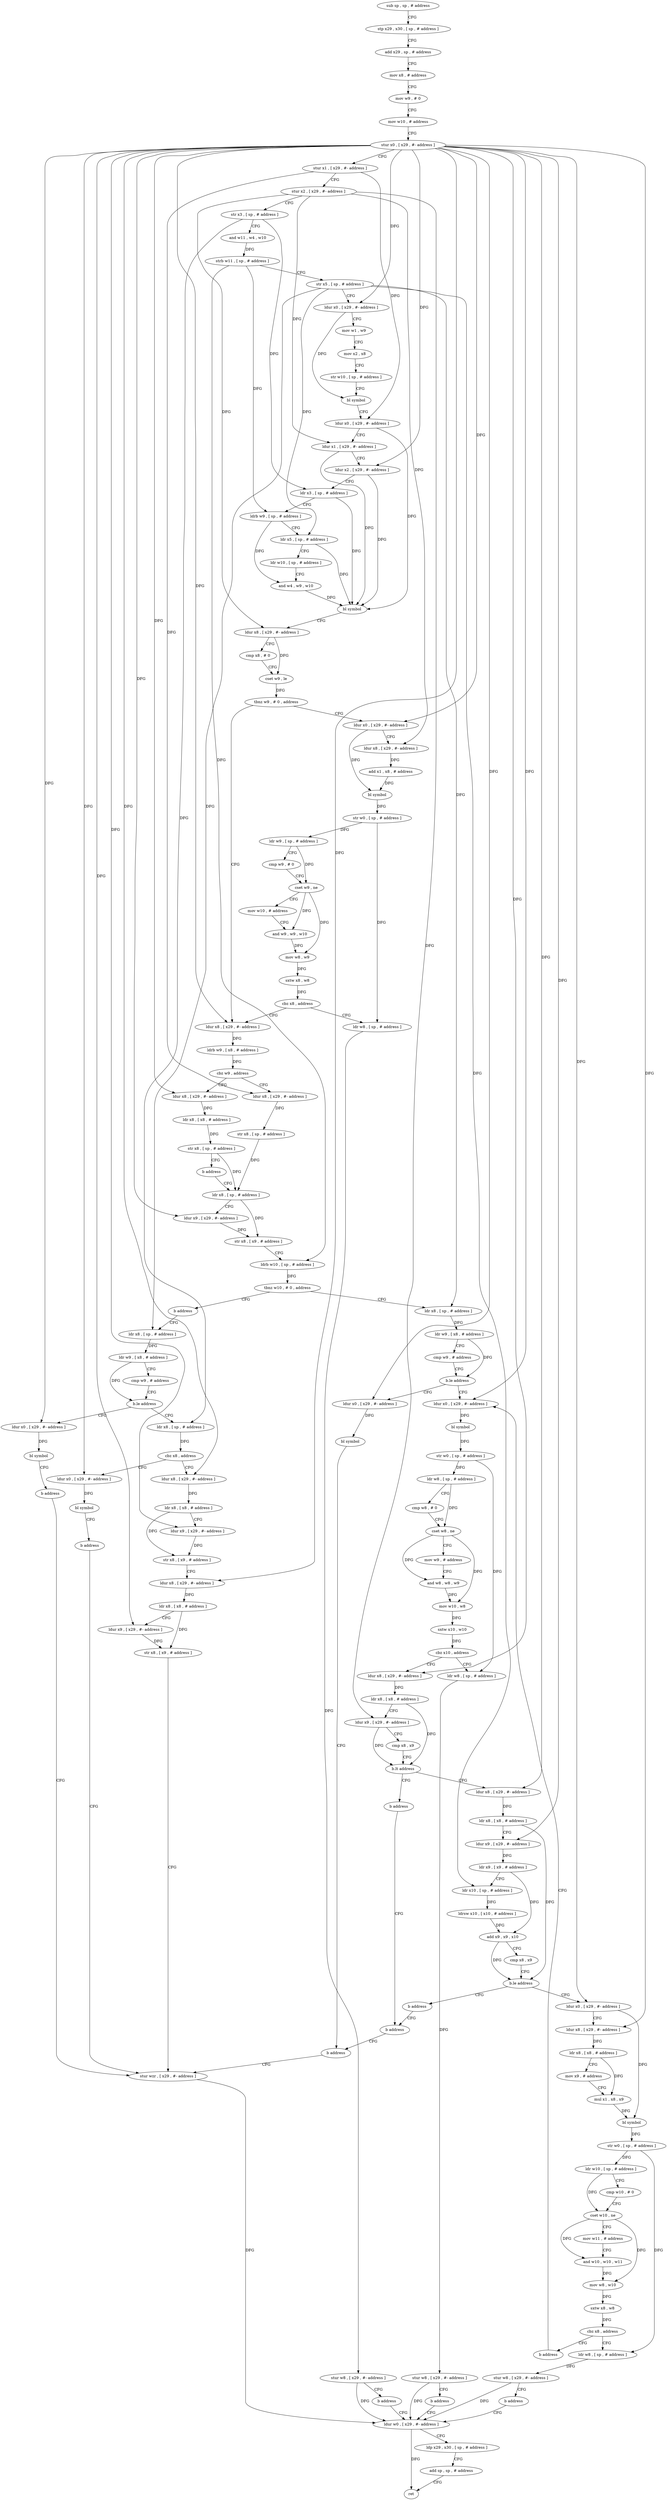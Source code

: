 digraph "func" {
"4237480" [label = "sub sp , sp , # address" ]
"4237484" [label = "stp x29 , x30 , [ sp , # address ]" ]
"4237488" [label = "add x29 , sp , # address" ]
"4237492" [label = "mov x8 , # address" ]
"4237496" [label = "mov w9 , # 0" ]
"4237500" [label = "mov w10 , # address" ]
"4237504" [label = "stur x0 , [ x29 , #- address ]" ]
"4237508" [label = "stur x1 , [ x29 , #- address ]" ]
"4237512" [label = "stur x2 , [ x29 , #- address ]" ]
"4237516" [label = "str x3 , [ sp , # address ]" ]
"4237520" [label = "and w11 , w4 , w10" ]
"4237524" [label = "strb w11 , [ sp , # address ]" ]
"4237528" [label = "str x5 , [ sp , # address ]" ]
"4237532" [label = "ldur x0 , [ x29 , #- address ]" ]
"4237536" [label = "mov w1 , w9" ]
"4237540" [label = "mov x2 , x8" ]
"4237544" [label = "str w10 , [ sp , # address ]" ]
"4237548" [label = "bl symbol" ]
"4237552" [label = "ldur x0 , [ x29 , #- address ]" ]
"4237556" [label = "ldur x1 , [ x29 , #- address ]" ]
"4237560" [label = "ldur x2 , [ x29 , #- address ]" ]
"4237564" [label = "ldr x3 , [ sp , # address ]" ]
"4237568" [label = "ldrb w9 , [ sp , # address ]" ]
"4237572" [label = "ldr x5 , [ sp , # address ]" ]
"4237576" [label = "ldr w10 , [ sp , # address ]" ]
"4237580" [label = "and w4 , w9 , w10" ]
"4237584" [label = "bl symbol" ]
"4237588" [label = "ldur x8 , [ x29 , #- address ]" ]
"4237592" [label = "cmp x8 , # 0" ]
"4237596" [label = "cset w9 , le" ]
"4237600" [label = "tbnz w9 , # 0 , address" ]
"4237668" [label = "ldur x8 , [ x29 , #- address ]" ]
"4237604" [label = "ldur x0 , [ x29 , #- address ]" ]
"4237672" [label = "ldrb w9 , [ x8 , # address ]" ]
"4237676" [label = "cbz w9 , address" ]
"4237696" [label = "ldur x8 , [ x29 , #- address ]" ]
"4237680" [label = "ldur x8 , [ x29 , #- address ]" ]
"4237608" [label = "ldur x8 , [ x29 , #- address ]" ]
"4237612" [label = "add x1 , x8 , # address" ]
"4237616" [label = "bl symbol" ]
"4237620" [label = "str w0 , [ sp , # address ]" ]
"4237624" [label = "ldr w9 , [ sp , # address ]" ]
"4237628" [label = "cmp w9 , # 0" ]
"4237632" [label = "cset w9 , ne" ]
"4237636" [label = "mov w10 , # address" ]
"4237640" [label = "and w9 , w9 , w10" ]
"4237644" [label = "mov w8 , w9" ]
"4237648" [label = "sxtw x8 , w8" ]
"4237652" [label = "cbz x8 , address" ]
"4237656" [label = "ldr w8 , [ sp , # address ]" ]
"4237700" [label = "str x8 , [ sp , # address ]" ]
"4237704" [label = "ldr x8 , [ sp , # address ]" ]
"4237684" [label = "ldr x8 , [ x8 , # address ]" ]
"4237688" [label = "str x8 , [ sp , # address ]" ]
"4237692" [label = "b address" ]
"4237660" [label = "stur w8 , [ x29 , #- address ]" ]
"4237664" [label = "b address" ]
"4238040" [label = "ldur w0 , [ x29 , #- address ]" ]
"4237728" [label = "ldr x8 , [ sp , # address ]" ]
"4237732" [label = "ldr w9 , [ x8 , # address ]" ]
"4237736" [label = "cmp w9 , # address" ]
"4237740" [label = "b.le address" ]
"4237944" [label = "ldur x0 , [ x29 , #- address ]" ]
"4237744" [label = "ldur x0 , [ x29 , #- address ]" ]
"4237724" [label = "b address" ]
"4237956" [label = "ldr x8 , [ sp , # address ]" ]
"4237708" [label = "ldur x9 , [ x29 , #- address ]" ]
"4237712" [label = "str x8 , [ x9 , # address ]" ]
"4237716" [label = "ldrb w10 , [ sp , # address ]" ]
"4237720" [label = "tbnz w10 , # 0 , address" ]
"4238044" [label = "ldp x29 , x30 , [ sp , # address ]" ]
"4238048" [label = "add sp , sp , # address" ]
"4238052" [label = "ret" ]
"4237948" [label = "bl symbol" ]
"4237952" [label = "b address" ]
"4237748" [label = "bl symbol" ]
"4237752" [label = "str w0 , [ sp , # address ]" ]
"4237756" [label = "ldr w8 , [ sp , # address ]" ]
"4237760" [label = "cmp w8 , # 0" ]
"4237764" [label = "cset w8 , ne" ]
"4237768" [label = "mov w9 , # address" ]
"4237772" [label = "and w8 , w8 , w9" ]
"4237776" [label = "mov w10 , w8" ]
"4237780" [label = "sxtw x10 , w10" ]
"4237784" [label = "cbz x10 , address" ]
"4237800" [label = "ldur x8 , [ x29 , #- address ]" ]
"4237788" [label = "ldr w8 , [ sp , # address ]" ]
"4237960" [label = "ldr w9 , [ x8 , # address ]" ]
"4237964" [label = "cmp w9 , # address" ]
"4237968" [label = "b.le address" ]
"4237984" [label = "ldr x8 , [ sp , # address ]" ]
"4237972" [label = "ldur x0 , [ x29 , #- address ]" ]
"4238036" [label = "stur wzr , [ x29 , #- address ]" ]
"4237804" [label = "ldr x8 , [ x8 , # address ]" ]
"4237808" [label = "ldur x9 , [ x29 , #- address ]" ]
"4237812" [label = "cmp x8 , x9" ]
"4237816" [label = "b.lt address" ]
"4237824" [label = "ldur x8 , [ x29 , #- address ]" ]
"4237820" [label = "b address" ]
"4237792" [label = "stur w8 , [ x29 , #- address ]" ]
"4237796" [label = "b address" ]
"4237988" [label = "cbz x8 , address" ]
"4238004" [label = "ldur x8 , [ x29 , #- address ]" ]
"4237992" [label = "ldur x0 , [ x29 , #- address ]" ]
"4237976" [label = "bl symbol" ]
"4237980" [label = "b address" ]
"4237828" [label = "ldr x8 , [ x8 , # address ]" ]
"4237832" [label = "ldur x9 , [ x29 , #- address ]" ]
"4237836" [label = "ldr x9 , [ x9 , # address ]" ]
"4237840" [label = "ldr x10 , [ sp , # address ]" ]
"4237844" [label = "ldrsw x10 , [ x10 , # address ]" ]
"4237848" [label = "add x9 , x9 , x10" ]
"4237852" [label = "cmp x8 , x9" ]
"4237856" [label = "b.le address" ]
"4237864" [label = "ldur x0 , [ x29 , #- address ]" ]
"4237860" [label = "b address" ]
"4237940" [label = "b address" ]
"4238008" [label = "ldr x8 , [ x8 , # address ]" ]
"4238012" [label = "ldur x9 , [ x29 , #- address ]" ]
"4238016" [label = "str x8 , [ x9 , # address ]" ]
"4238020" [label = "ldur x8 , [ x29 , #- address ]" ]
"4238024" [label = "ldr x8 , [ x8 , # address ]" ]
"4238028" [label = "ldur x9 , [ x29 , #- address ]" ]
"4238032" [label = "str x8 , [ x9 , # address ]" ]
"4237996" [label = "bl symbol" ]
"4238000" [label = "b address" ]
"4237868" [label = "ldur x8 , [ x29 , #- address ]" ]
"4237872" [label = "ldr x8 , [ x8 , # address ]" ]
"4237876" [label = "mov x9 , # address" ]
"4237880" [label = "mul x1 , x8 , x9" ]
"4237884" [label = "bl symbol" ]
"4237888" [label = "str w0 , [ sp , # address ]" ]
"4237892" [label = "ldr w10 , [ sp , # address ]" ]
"4237896" [label = "cmp w10 , # 0" ]
"4237900" [label = "cset w10 , ne" ]
"4237904" [label = "mov w11 , # address" ]
"4237908" [label = "and w10 , w10 , w11" ]
"4237912" [label = "mov w8 , w10" ]
"4237916" [label = "sxtw x8 , w8" ]
"4237920" [label = "cbz x8 , address" ]
"4237936" [label = "b address" ]
"4237924" [label = "ldr w8 , [ sp , # address ]" ]
"4237928" [label = "stur w8 , [ x29 , #- address ]" ]
"4237932" [label = "b address" ]
"4237480" -> "4237484" [ label = "CFG" ]
"4237484" -> "4237488" [ label = "CFG" ]
"4237488" -> "4237492" [ label = "CFG" ]
"4237492" -> "4237496" [ label = "CFG" ]
"4237496" -> "4237500" [ label = "CFG" ]
"4237500" -> "4237504" [ label = "CFG" ]
"4237504" -> "4237508" [ label = "CFG" ]
"4237504" -> "4237532" [ label = "DFG" ]
"4237504" -> "4237560" [ label = "DFG" ]
"4237504" -> "4237668" [ label = "DFG" ]
"4237504" -> "4237604" [ label = "DFG" ]
"4237504" -> "4237680" [ label = "DFG" ]
"4237504" -> "4237708" [ label = "DFG" ]
"4237504" -> "4237944" [ label = "DFG" ]
"4237504" -> "4237744" [ label = "DFG" ]
"4237504" -> "4237972" [ label = "DFG" ]
"4237504" -> "4238004" [ label = "DFG" ]
"4237504" -> "4238012" [ label = "DFG" ]
"4237504" -> "4238020" [ label = "DFG" ]
"4237504" -> "4238028" [ label = "DFG" ]
"4237504" -> "4237992" [ label = "DFG" ]
"4237504" -> "4237800" [ label = "DFG" ]
"4237504" -> "4237824" [ label = "DFG" ]
"4237504" -> "4237832" [ label = "DFG" ]
"4237504" -> "4237864" [ label = "DFG" ]
"4237504" -> "4237868" [ label = "DFG" ]
"4237508" -> "4237512" [ label = "CFG" ]
"4237508" -> "4237552" [ label = "DFG" ]
"4237508" -> "4237696" [ label = "DFG" ]
"4237512" -> "4237516" [ label = "CFG" ]
"4237512" -> "4237556" [ label = "DFG" ]
"4237512" -> "4237588" [ label = "DFG" ]
"4237512" -> "4237608" [ label = "DFG" ]
"4237512" -> "4237808" [ label = "DFG" ]
"4237516" -> "4237520" [ label = "CFG" ]
"4237516" -> "4237564" [ label = "DFG" ]
"4237516" -> "4237984" [ label = "DFG" ]
"4237520" -> "4237524" [ label = "DFG" ]
"4237524" -> "4237528" [ label = "CFG" ]
"4237524" -> "4237568" [ label = "DFG" ]
"4237524" -> "4237716" [ label = "DFG" ]
"4237528" -> "4237532" [ label = "CFG" ]
"4237528" -> "4237572" [ label = "DFG" ]
"4237528" -> "4237728" [ label = "DFG" ]
"4237528" -> "4237956" [ label = "DFG" ]
"4237528" -> "4237840" [ label = "DFG" ]
"4237532" -> "4237536" [ label = "CFG" ]
"4237532" -> "4237548" [ label = "DFG" ]
"4237536" -> "4237540" [ label = "CFG" ]
"4237540" -> "4237544" [ label = "CFG" ]
"4237544" -> "4237548" [ label = "CFG" ]
"4237548" -> "4237552" [ label = "CFG" ]
"4237552" -> "4237556" [ label = "CFG" ]
"4237552" -> "4237584" [ label = "DFG" ]
"4237556" -> "4237560" [ label = "CFG" ]
"4237556" -> "4237584" [ label = "DFG" ]
"4237560" -> "4237564" [ label = "CFG" ]
"4237560" -> "4237584" [ label = "DFG" ]
"4237564" -> "4237568" [ label = "CFG" ]
"4237564" -> "4237584" [ label = "DFG" ]
"4237568" -> "4237572" [ label = "CFG" ]
"4237568" -> "4237580" [ label = "DFG" ]
"4237572" -> "4237576" [ label = "CFG" ]
"4237572" -> "4237584" [ label = "DFG" ]
"4237576" -> "4237580" [ label = "CFG" ]
"4237580" -> "4237584" [ label = "DFG" ]
"4237584" -> "4237588" [ label = "CFG" ]
"4237588" -> "4237592" [ label = "CFG" ]
"4237588" -> "4237596" [ label = "DFG" ]
"4237592" -> "4237596" [ label = "CFG" ]
"4237596" -> "4237600" [ label = "DFG" ]
"4237600" -> "4237668" [ label = "CFG" ]
"4237600" -> "4237604" [ label = "CFG" ]
"4237668" -> "4237672" [ label = "DFG" ]
"4237604" -> "4237608" [ label = "CFG" ]
"4237604" -> "4237616" [ label = "DFG" ]
"4237672" -> "4237676" [ label = "DFG" ]
"4237676" -> "4237696" [ label = "CFG" ]
"4237676" -> "4237680" [ label = "CFG" ]
"4237696" -> "4237700" [ label = "DFG" ]
"4237680" -> "4237684" [ label = "DFG" ]
"4237608" -> "4237612" [ label = "DFG" ]
"4237612" -> "4237616" [ label = "DFG" ]
"4237616" -> "4237620" [ label = "DFG" ]
"4237620" -> "4237624" [ label = "DFG" ]
"4237620" -> "4237656" [ label = "DFG" ]
"4237624" -> "4237628" [ label = "CFG" ]
"4237624" -> "4237632" [ label = "DFG" ]
"4237628" -> "4237632" [ label = "CFG" ]
"4237632" -> "4237636" [ label = "CFG" ]
"4237632" -> "4237640" [ label = "DFG" ]
"4237632" -> "4237644" [ label = "DFG" ]
"4237636" -> "4237640" [ label = "CFG" ]
"4237640" -> "4237644" [ label = "DFG" ]
"4237644" -> "4237648" [ label = "DFG" ]
"4237648" -> "4237652" [ label = "DFG" ]
"4237652" -> "4237668" [ label = "CFG" ]
"4237652" -> "4237656" [ label = "CFG" ]
"4237656" -> "4237660" [ label = "DFG" ]
"4237700" -> "4237704" [ label = "DFG" ]
"4237704" -> "4237708" [ label = "CFG" ]
"4237704" -> "4237712" [ label = "DFG" ]
"4237684" -> "4237688" [ label = "DFG" ]
"4237688" -> "4237692" [ label = "CFG" ]
"4237688" -> "4237704" [ label = "DFG" ]
"4237692" -> "4237704" [ label = "CFG" ]
"4237660" -> "4237664" [ label = "CFG" ]
"4237660" -> "4238040" [ label = "DFG" ]
"4237664" -> "4238040" [ label = "CFG" ]
"4238040" -> "4238044" [ label = "CFG" ]
"4238040" -> "4238052" [ label = "DFG" ]
"4237728" -> "4237732" [ label = "DFG" ]
"4237732" -> "4237736" [ label = "CFG" ]
"4237732" -> "4237740" [ label = "DFG" ]
"4237736" -> "4237740" [ label = "CFG" ]
"4237740" -> "4237944" [ label = "CFG" ]
"4237740" -> "4237744" [ label = "CFG" ]
"4237944" -> "4237948" [ label = "DFG" ]
"4237744" -> "4237748" [ label = "DFG" ]
"4237724" -> "4237956" [ label = "CFG" ]
"4237956" -> "4237960" [ label = "DFG" ]
"4237708" -> "4237712" [ label = "DFG" ]
"4237712" -> "4237716" [ label = "CFG" ]
"4237716" -> "4237720" [ label = "DFG" ]
"4237720" -> "4237728" [ label = "CFG" ]
"4237720" -> "4237724" [ label = "CFG" ]
"4238044" -> "4238048" [ label = "CFG" ]
"4238048" -> "4238052" [ label = "CFG" ]
"4237948" -> "4237952" [ label = "CFG" ]
"4237952" -> "4238036" [ label = "CFG" ]
"4237748" -> "4237752" [ label = "DFG" ]
"4237752" -> "4237756" [ label = "DFG" ]
"4237752" -> "4237788" [ label = "DFG" ]
"4237756" -> "4237760" [ label = "CFG" ]
"4237756" -> "4237764" [ label = "DFG" ]
"4237760" -> "4237764" [ label = "CFG" ]
"4237764" -> "4237768" [ label = "CFG" ]
"4237764" -> "4237772" [ label = "DFG" ]
"4237764" -> "4237776" [ label = "DFG" ]
"4237768" -> "4237772" [ label = "CFG" ]
"4237772" -> "4237776" [ label = "DFG" ]
"4237776" -> "4237780" [ label = "DFG" ]
"4237780" -> "4237784" [ label = "DFG" ]
"4237784" -> "4237800" [ label = "CFG" ]
"4237784" -> "4237788" [ label = "CFG" ]
"4237800" -> "4237804" [ label = "DFG" ]
"4237788" -> "4237792" [ label = "DFG" ]
"4237960" -> "4237964" [ label = "CFG" ]
"4237960" -> "4237968" [ label = "DFG" ]
"4237964" -> "4237968" [ label = "CFG" ]
"4237968" -> "4237984" [ label = "CFG" ]
"4237968" -> "4237972" [ label = "CFG" ]
"4237984" -> "4237988" [ label = "DFG" ]
"4237972" -> "4237976" [ label = "DFG" ]
"4238036" -> "4238040" [ label = "DFG" ]
"4237804" -> "4237808" [ label = "CFG" ]
"4237804" -> "4237816" [ label = "DFG" ]
"4237808" -> "4237812" [ label = "CFG" ]
"4237808" -> "4237816" [ label = "DFG" ]
"4237812" -> "4237816" [ label = "CFG" ]
"4237816" -> "4237824" [ label = "CFG" ]
"4237816" -> "4237820" [ label = "CFG" ]
"4237824" -> "4237828" [ label = "DFG" ]
"4237820" -> "4237940" [ label = "CFG" ]
"4237792" -> "4237796" [ label = "CFG" ]
"4237792" -> "4238040" [ label = "DFG" ]
"4237796" -> "4238040" [ label = "CFG" ]
"4237988" -> "4238004" [ label = "CFG" ]
"4237988" -> "4237992" [ label = "CFG" ]
"4238004" -> "4238008" [ label = "DFG" ]
"4237992" -> "4237996" [ label = "DFG" ]
"4237976" -> "4237980" [ label = "CFG" ]
"4237980" -> "4238036" [ label = "CFG" ]
"4237828" -> "4237832" [ label = "CFG" ]
"4237828" -> "4237856" [ label = "DFG" ]
"4237832" -> "4237836" [ label = "DFG" ]
"4237836" -> "4237840" [ label = "CFG" ]
"4237836" -> "4237848" [ label = "DFG" ]
"4237840" -> "4237844" [ label = "DFG" ]
"4237844" -> "4237848" [ label = "DFG" ]
"4237848" -> "4237852" [ label = "CFG" ]
"4237848" -> "4237856" [ label = "DFG" ]
"4237852" -> "4237856" [ label = "CFG" ]
"4237856" -> "4237864" [ label = "CFG" ]
"4237856" -> "4237860" [ label = "CFG" ]
"4237864" -> "4237868" [ label = "CFG" ]
"4237864" -> "4237884" [ label = "DFG" ]
"4237860" -> "4237940" [ label = "CFG" ]
"4237940" -> "4237952" [ label = "CFG" ]
"4238008" -> "4238012" [ label = "CFG" ]
"4238008" -> "4238016" [ label = "DFG" ]
"4238012" -> "4238016" [ label = "DFG" ]
"4238016" -> "4238020" [ label = "CFG" ]
"4238020" -> "4238024" [ label = "DFG" ]
"4238024" -> "4238028" [ label = "CFG" ]
"4238024" -> "4238032" [ label = "DFG" ]
"4238028" -> "4238032" [ label = "DFG" ]
"4238032" -> "4238036" [ label = "CFG" ]
"4237996" -> "4238000" [ label = "CFG" ]
"4238000" -> "4238036" [ label = "CFG" ]
"4237868" -> "4237872" [ label = "DFG" ]
"4237872" -> "4237876" [ label = "CFG" ]
"4237872" -> "4237880" [ label = "DFG" ]
"4237876" -> "4237880" [ label = "CFG" ]
"4237880" -> "4237884" [ label = "DFG" ]
"4237884" -> "4237888" [ label = "DFG" ]
"4237888" -> "4237892" [ label = "DFG" ]
"4237888" -> "4237924" [ label = "DFG" ]
"4237892" -> "4237896" [ label = "CFG" ]
"4237892" -> "4237900" [ label = "DFG" ]
"4237896" -> "4237900" [ label = "CFG" ]
"4237900" -> "4237904" [ label = "CFG" ]
"4237900" -> "4237908" [ label = "DFG" ]
"4237900" -> "4237912" [ label = "DFG" ]
"4237904" -> "4237908" [ label = "CFG" ]
"4237908" -> "4237912" [ label = "DFG" ]
"4237912" -> "4237916" [ label = "DFG" ]
"4237916" -> "4237920" [ label = "DFG" ]
"4237920" -> "4237936" [ label = "CFG" ]
"4237920" -> "4237924" [ label = "CFG" ]
"4237936" -> "4237744" [ label = "CFG" ]
"4237924" -> "4237928" [ label = "DFG" ]
"4237928" -> "4237932" [ label = "CFG" ]
"4237928" -> "4238040" [ label = "DFG" ]
"4237932" -> "4238040" [ label = "CFG" ]
}
